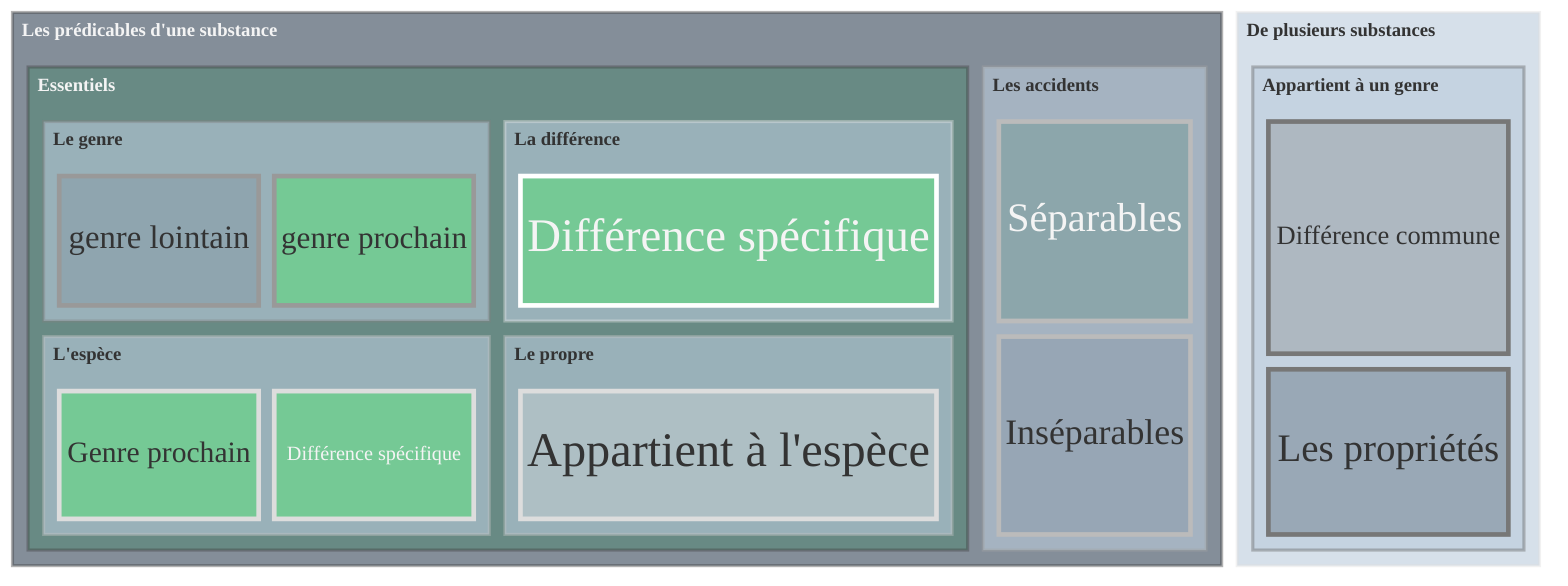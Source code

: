 ---
config:
  theme: neutral
  themeVariables:
    fontFamily: verdana
  treemap:
    showValues: false
---
treemap-beta
"Les prédicables d'une substance":::bleunuit
  "Essentiels":::bleugris
   "Le genre":::grisclair
    "genre lointain":20:::grisbleu
    "genre prochain":20:::bleuvert
   "L'espèce":::grisclair
    "Genre prochain":20:::bleuvert
    "Différence spécifique":20:::bleuvert
   "La différence":::grisclair
    "Différence spécifique":40:::bleuvert
   "Le propre":::grisclair
    "Appartient à l'espèce":40
  "Les accidents":::grisclair
    "Séparables":20:::bleugris
    "Inséparables":20:::grisbleu
"De plusieurs substances":::grisclair
  "Appartient à un genre":::grisclair
    "Différence commune":30
    "Les propriétés":22:::bleunuit
%% Palette de 5 couleurs plutôt assortie
classDef bleuvert fill:#2F4
classDef bleugris fill:#587
classDef grisclair fill:#BCD
classDef grisbleu fill:#789
classDef bleunuit fill:#345